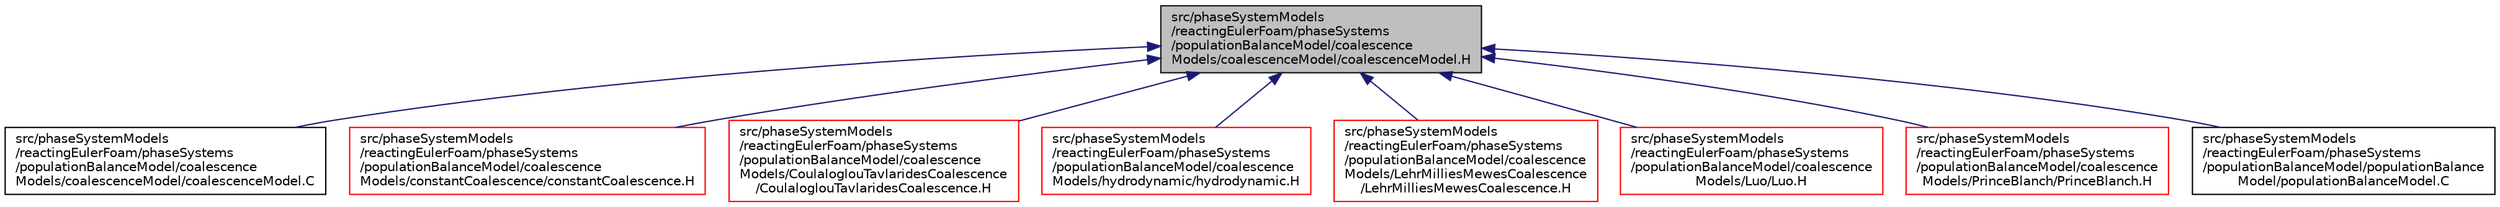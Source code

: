 digraph "src/phaseSystemModels/reactingEulerFoam/phaseSystems/populationBalanceModel/coalescenceModels/coalescenceModel/coalescenceModel.H"
{
  bgcolor="transparent";
  edge [fontname="Helvetica",fontsize="10",labelfontname="Helvetica",labelfontsize="10"];
  node [fontname="Helvetica",fontsize="10",shape=record];
  Node1 [label="src/phaseSystemModels\l/reactingEulerFoam/phaseSystems\l/populationBalanceModel/coalescence\lModels/coalescenceModel/coalescenceModel.H",height=0.2,width=0.4,color="black", fillcolor="grey75", style="filled" fontcolor="black"];
  Node1 -> Node2 [dir="back",color="midnightblue",fontsize="10",style="solid",fontname="Helvetica"];
  Node2 [label="src/phaseSystemModels\l/reactingEulerFoam/phaseSystems\l/populationBalanceModel/coalescence\lModels/coalescenceModel/coalescenceModel.C",height=0.2,width=0.4,color="black",URL="$coalescenceModel_8C.html"];
  Node1 -> Node3 [dir="back",color="midnightblue",fontsize="10",style="solid",fontname="Helvetica"];
  Node3 [label="src/phaseSystemModels\l/reactingEulerFoam/phaseSystems\l/populationBalanceModel/coalescence\lModels/constantCoalescence/constantCoalescence.H",height=0.2,width=0.4,color="red",URL="$constantCoalescence_8H.html"];
  Node1 -> Node4 [dir="back",color="midnightblue",fontsize="10",style="solid",fontname="Helvetica"];
  Node4 [label="src/phaseSystemModels\l/reactingEulerFoam/phaseSystems\l/populationBalanceModel/coalescence\lModels/CoulaloglouTavlaridesCoalescence\l/CoulaloglouTavlaridesCoalescence.H",height=0.2,width=0.4,color="red",URL="$CoulaloglouTavlaridesCoalescence_8H.html"];
  Node1 -> Node5 [dir="back",color="midnightblue",fontsize="10",style="solid",fontname="Helvetica"];
  Node5 [label="src/phaseSystemModels\l/reactingEulerFoam/phaseSystems\l/populationBalanceModel/coalescence\lModels/hydrodynamic/hydrodynamic.H",height=0.2,width=0.4,color="red",URL="$hydrodynamic_8H.html"];
  Node1 -> Node6 [dir="back",color="midnightblue",fontsize="10",style="solid",fontname="Helvetica"];
  Node6 [label="src/phaseSystemModels\l/reactingEulerFoam/phaseSystems\l/populationBalanceModel/coalescence\lModels/LehrMilliesMewesCoalescence\l/LehrMilliesMewesCoalescence.H",height=0.2,width=0.4,color="red",URL="$LehrMilliesMewesCoalescence_8H.html"];
  Node1 -> Node7 [dir="back",color="midnightblue",fontsize="10",style="solid",fontname="Helvetica"];
  Node7 [label="src/phaseSystemModels\l/reactingEulerFoam/phaseSystems\l/populationBalanceModel/coalescence\lModels/Luo/Luo.H",height=0.2,width=0.4,color="red",URL="$Luo_8H.html"];
  Node1 -> Node8 [dir="back",color="midnightblue",fontsize="10",style="solid",fontname="Helvetica"];
  Node8 [label="src/phaseSystemModels\l/reactingEulerFoam/phaseSystems\l/populationBalanceModel/coalescence\lModels/PrinceBlanch/PrinceBlanch.H",height=0.2,width=0.4,color="red",URL="$PrinceBlanch_8H.html"];
  Node1 -> Node9 [dir="back",color="midnightblue",fontsize="10",style="solid",fontname="Helvetica"];
  Node9 [label="src/phaseSystemModels\l/reactingEulerFoam/phaseSystems\l/populationBalanceModel/populationBalance\lModel/populationBalanceModel.C",height=0.2,width=0.4,color="black",URL="$populationBalanceModel_8C.html"];
}
